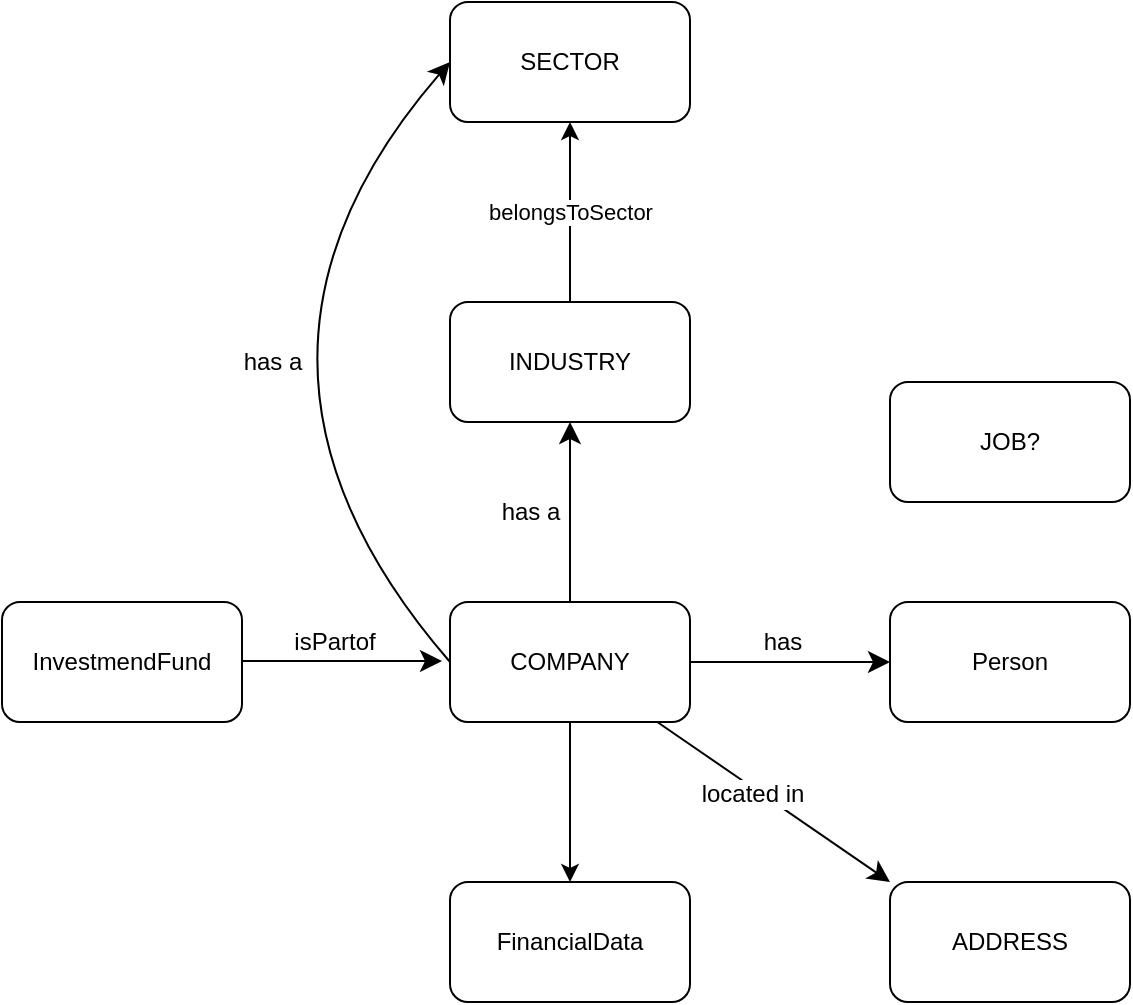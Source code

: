 <mxfile version="24.2.0" type="device">
  <diagram name="Seite-1" id="hUYF5aSd3cpWdoB7X-0e">
    <mxGraphModel dx="850" dy="579" grid="1" gridSize="22" guides="1" tooltips="1" connect="1" arrows="1" fold="1" page="1" pageScale="1" pageWidth="3000" pageHeight="3000" background="none" math="0" shadow="0">
      <root>
        <mxCell id="0" />
        <mxCell id="1" parent="0" />
        <mxCell id="jL7Q_DGKL51akEEEm9NI-15" style="edgeStyle=none;curved=1;rounded=0;orthogonalLoop=1;jettySize=auto;html=1;entryX=0;entryY=0;entryDx=0;entryDy=0;fontSize=12;startSize=8;endSize=8;" parent="1" source="jL7Q_DGKL51akEEEm9NI-2" target="jL7Q_DGKL51akEEEm9NI-13" edge="1">
          <mxGeometry relative="1" as="geometry" />
        </mxCell>
        <mxCell id="jL7Q_DGKL51akEEEm9NI-16" value="located in" style="edgeLabel;html=1;align=center;verticalAlign=middle;resizable=0;points=[];fontSize=12;" parent="jL7Q_DGKL51akEEEm9NI-15" vertex="1" connectable="0">
          <mxGeometry x="-0.017" y="-2" relative="1" as="geometry">
            <mxPoint x="-9" y="-5" as="offset" />
          </mxGeometry>
        </mxCell>
        <mxCell id="jL7Q_DGKL51akEEEm9NI-20" style="edgeStyle=none;curved=1;rounded=0;orthogonalLoop=1;jettySize=auto;html=1;entryX=0.5;entryY=1;entryDx=0;entryDy=0;fontSize=12;startSize=8;endSize=8;" parent="1" source="jL7Q_DGKL51akEEEm9NI-2" target="jL7Q_DGKL51akEEEm9NI-18" edge="1">
          <mxGeometry relative="1" as="geometry" />
        </mxCell>
        <mxCell id="jL7Q_DGKL51akEEEm9NI-22" value="has a" style="edgeLabel;html=1;align=center;verticalAlign=middle;resizable=0;points=[];fontSize=12;" parent="jL7Q_DGKL51akEEEm9NI-20" vertex="1" connectable="0">
          <mxGeometry x="0.004" relative="1" as="geometry">
            <mxPoint x="-20" as="offset" />
          </mxGeometry>
        </mxCell>
        <mxCell id="cFpB28V_D8ZFhYfqeKpF-5" style="edgeStyle=orthogonalEdgeStyle;rounded=0;orthogonalLoop=1;jettySize=auto;html=1;entryX=0.5;entryY=0;entryDx=0;entryDy=0;" parent="1" source="jL7Q_DGKL51akEEEm9NI-2" target="cFpB28V_D8ZFhYfqeKpF-4" edge="1">
          <mxGeometry relative="1" as="geometry" />
        </mxCell>
        <mxCell id="jL7Q_DGKL51akEEEm9NI-2" value="COMPANY" style="rounded=1;whiteSpace=wrap;html=1;" parent="1" vertex="1">
          <mxGeometry x="1126" y="652" width="120" height="60" as="geometry" />
        </mxCell>
        <mxCell id="jL7Q_DGKL51akEEEm9NI-5" value="" style="endArrow=classic;html=1;rounded=0;fontSize=12;startSize=8;endSize=8;curved=1;exitX=1;exitY=0.5;exitDx=0;exitDy=0;entryX=0;entryY=0.5;entryDx=0;entryDy=0;" parent="1" source="jL7Q_DGKL51akEEEm9NI-2" target="jL7Q_DGKL51akEEEm9NI-6" edge="1">
          <mxGeometry width="50" height="50" relative="1" as="geometry">
            <mxPoint x="1366" y="892" as="sourcePoint" />
            <mxPoint x="1336" y="682" as="targetPoint" />
          </mxGeometry>
        </mxCell>
        <mxCell id="jL7Q_DGKL51akEEEm9NI-7" value="has" style="edgeLabel;html=1;align=center;verticalAlign=middle;resizable=0;points=[];fontSize=12;" parent="jL7Q_DGKL51akEEEm9NI-5" vertex="1" connectable="0">
          <mxGeometry x="-0.089" y="1" relative="1" as="geometry">
            <mxPoint y="-9" as="offset" />
          </mxGeometry>
        </mxCell>
        <mxCell id="jL7Q_DGKL51akEEEm9NI-6" value="Person" style="rounded=1;whiteSpace=wrap;html=1;" parent="1" vertex="1">
          <mxGeometry x="1346" y="652.0" width="120" height="60" as="geometry" />
        </mxCell>
        <mxCell id="jL7Q_DGKL51akEEEm9NI-13" value="ADDRESS" style="rounded=1;whiteSpace=wrap;html=1;" parent="1" vertex="1">
          <mxGeometry x="1346" y="792" width="120" height="60" as="geometry" />
        </mxCell>
        <mxCell id="eU0pKkIWSHJozhpE7N9M-1" value="belongsToSector" style="edgeStyle=orthogonalEdgeStyle;rounded=0;orthogonalLoop=1;jettySize=auto;html=1;" parent="1" source="jL7Q_DGKL51akEEEm9NI-18" target="jL7Q_DGKL51akEEEm9NI-19" edge="1">
          <mxGeometry relative="1" as="geometry" />
        </mxCell>
        <mxCell id="jL7Q_DGKL51akEEEm9NI-18" value="INDUSTRY" style="rounded=1;whiteSpace=wrap;html=1;" parent="1" vertex="1">
          <mxGeometry x="1126" y="502" width="120" height="60" as="geometry" />
        </mxCell>
        <mxCell id="jL7Q_DGKL51akEEEm9NI-19" value="SECTOR" style="rounded=1;whiteSpace=wrap;html=1;" parent="1" vertex="1">
          <mxGeometry x="1126" y="352" width="120" height="60" as="geometry" />
        </mxCell>
        <mxCell id="jL7Q_DGKL51akEEEm9NI-30" value="" style="curved=1;endArrow=classic;html=1;rounded=0;fontSize=12;startSize=8;endSize=8;entryX=0;entryY=0.5;entryDx=0;entryDy=0;exitX=0;exitY=0.5;exitDx=0;exitDy=0;" parent="1" source="jL7Q_DGKL51akEEEm9NI-2" target="jL7Q_DGKL51akEEEm9NI-19" edge="1">
          <mxGeometry width="50" height="50" relative="1" as="geometry">
            <mxPoint x="1016" y="612" as="sourcePoint" />
            <mxPoint x="1066" y="562" as="targetPoint" />
            <Array as="points">
              <mxPoint x="996" y="532" />
            </Array>
          </mxGeometry>
        </mxCell>
        <mxCell id="jL7Q_DGKL51akEEEm9NI-31" value="has a" style="edgeLabel;html=1;align=center;verticalAlign=middle;resizable=0;points=[];fontSize=12;" parent="jL7Q_DGKL51akEEEm9NI-30" vertex="1" connectable="0">
          <mxGeometry x="0.214" y="-46" relative="1" as="geometry">
            <mxPoint x="-22" y="2" as="offset" />
          </mxGeometry>
        </mxCell>
        <mxCell id="6gmPq90XaNqOsqY7wAAO-1" value="InvestmendFund" style="rounded=1;whiteSpace=wrap;html=1;" parent="1" vertex="1">
          <mxGeometry x="902" y="652" width="120" height="60" as="geometry" />
        </mxCell>
        <mxCell id="gF2HwahHedKyZhC_ycx6-1" value="JOB?" style="rounded=1;whiteSpace=wrap;html=1;" parent="1" vertex="1">
          <mxGeometry x="1346" y="542" width="120" height="60" as="geometry" />
        </mxCell>
        <mxCell id="cFpB28V_D8ZFhYfqeKpF-1" value="" style="endArrow=classic;html=1;rounded=0;fontSize=12;startSize=8;endSize=8;curved=1;exitX=1;exitY=0.5;exitDx=0;exitDy=0;entryX=0;entryY=0.5;entryDx=0;entryDy=0;" parent="1" edge="1">
          <mxGeometry width="50" height="50" relative="1" as="geometry">
            <mxPoint x="1022" y="681.5" as="sourcePoint" />
            <mxPoint x="1122" y="681.5" as="targetPoint" />
          </mxGeometry>
        </mxCell>
        <mxCell id="cFpB28V_D8ZFhYfqeKpF-2" value="isPartof" style="edgeLabel;html=1;align=center;verticalAlign=middle;resizable=0;points=[];fontSize=12;" parent="cFpB28V_D8ZFhYfqeKpF-1" vertex="1" connectable="0">
          <mxGeometry x="-0.089" y="1" relative="1" as="geometry">
            <mxPoint y="-9" as="offset" />
          </mxGeometry>
        </mxCell>
        <mxCell id="cFpB28V_D8ZFhYfqeKpF-4" value="FinancialData" style="rounded=1;whiteSpace=wrap;html=1;" parent="1" vertex="1">
          <mxGeometry x="1126" y="792" width="120" height="60" as="geometry" />
        </mxCell>
      </root>
    </mxGraphModel>
  </diagram>
</mxfile>
